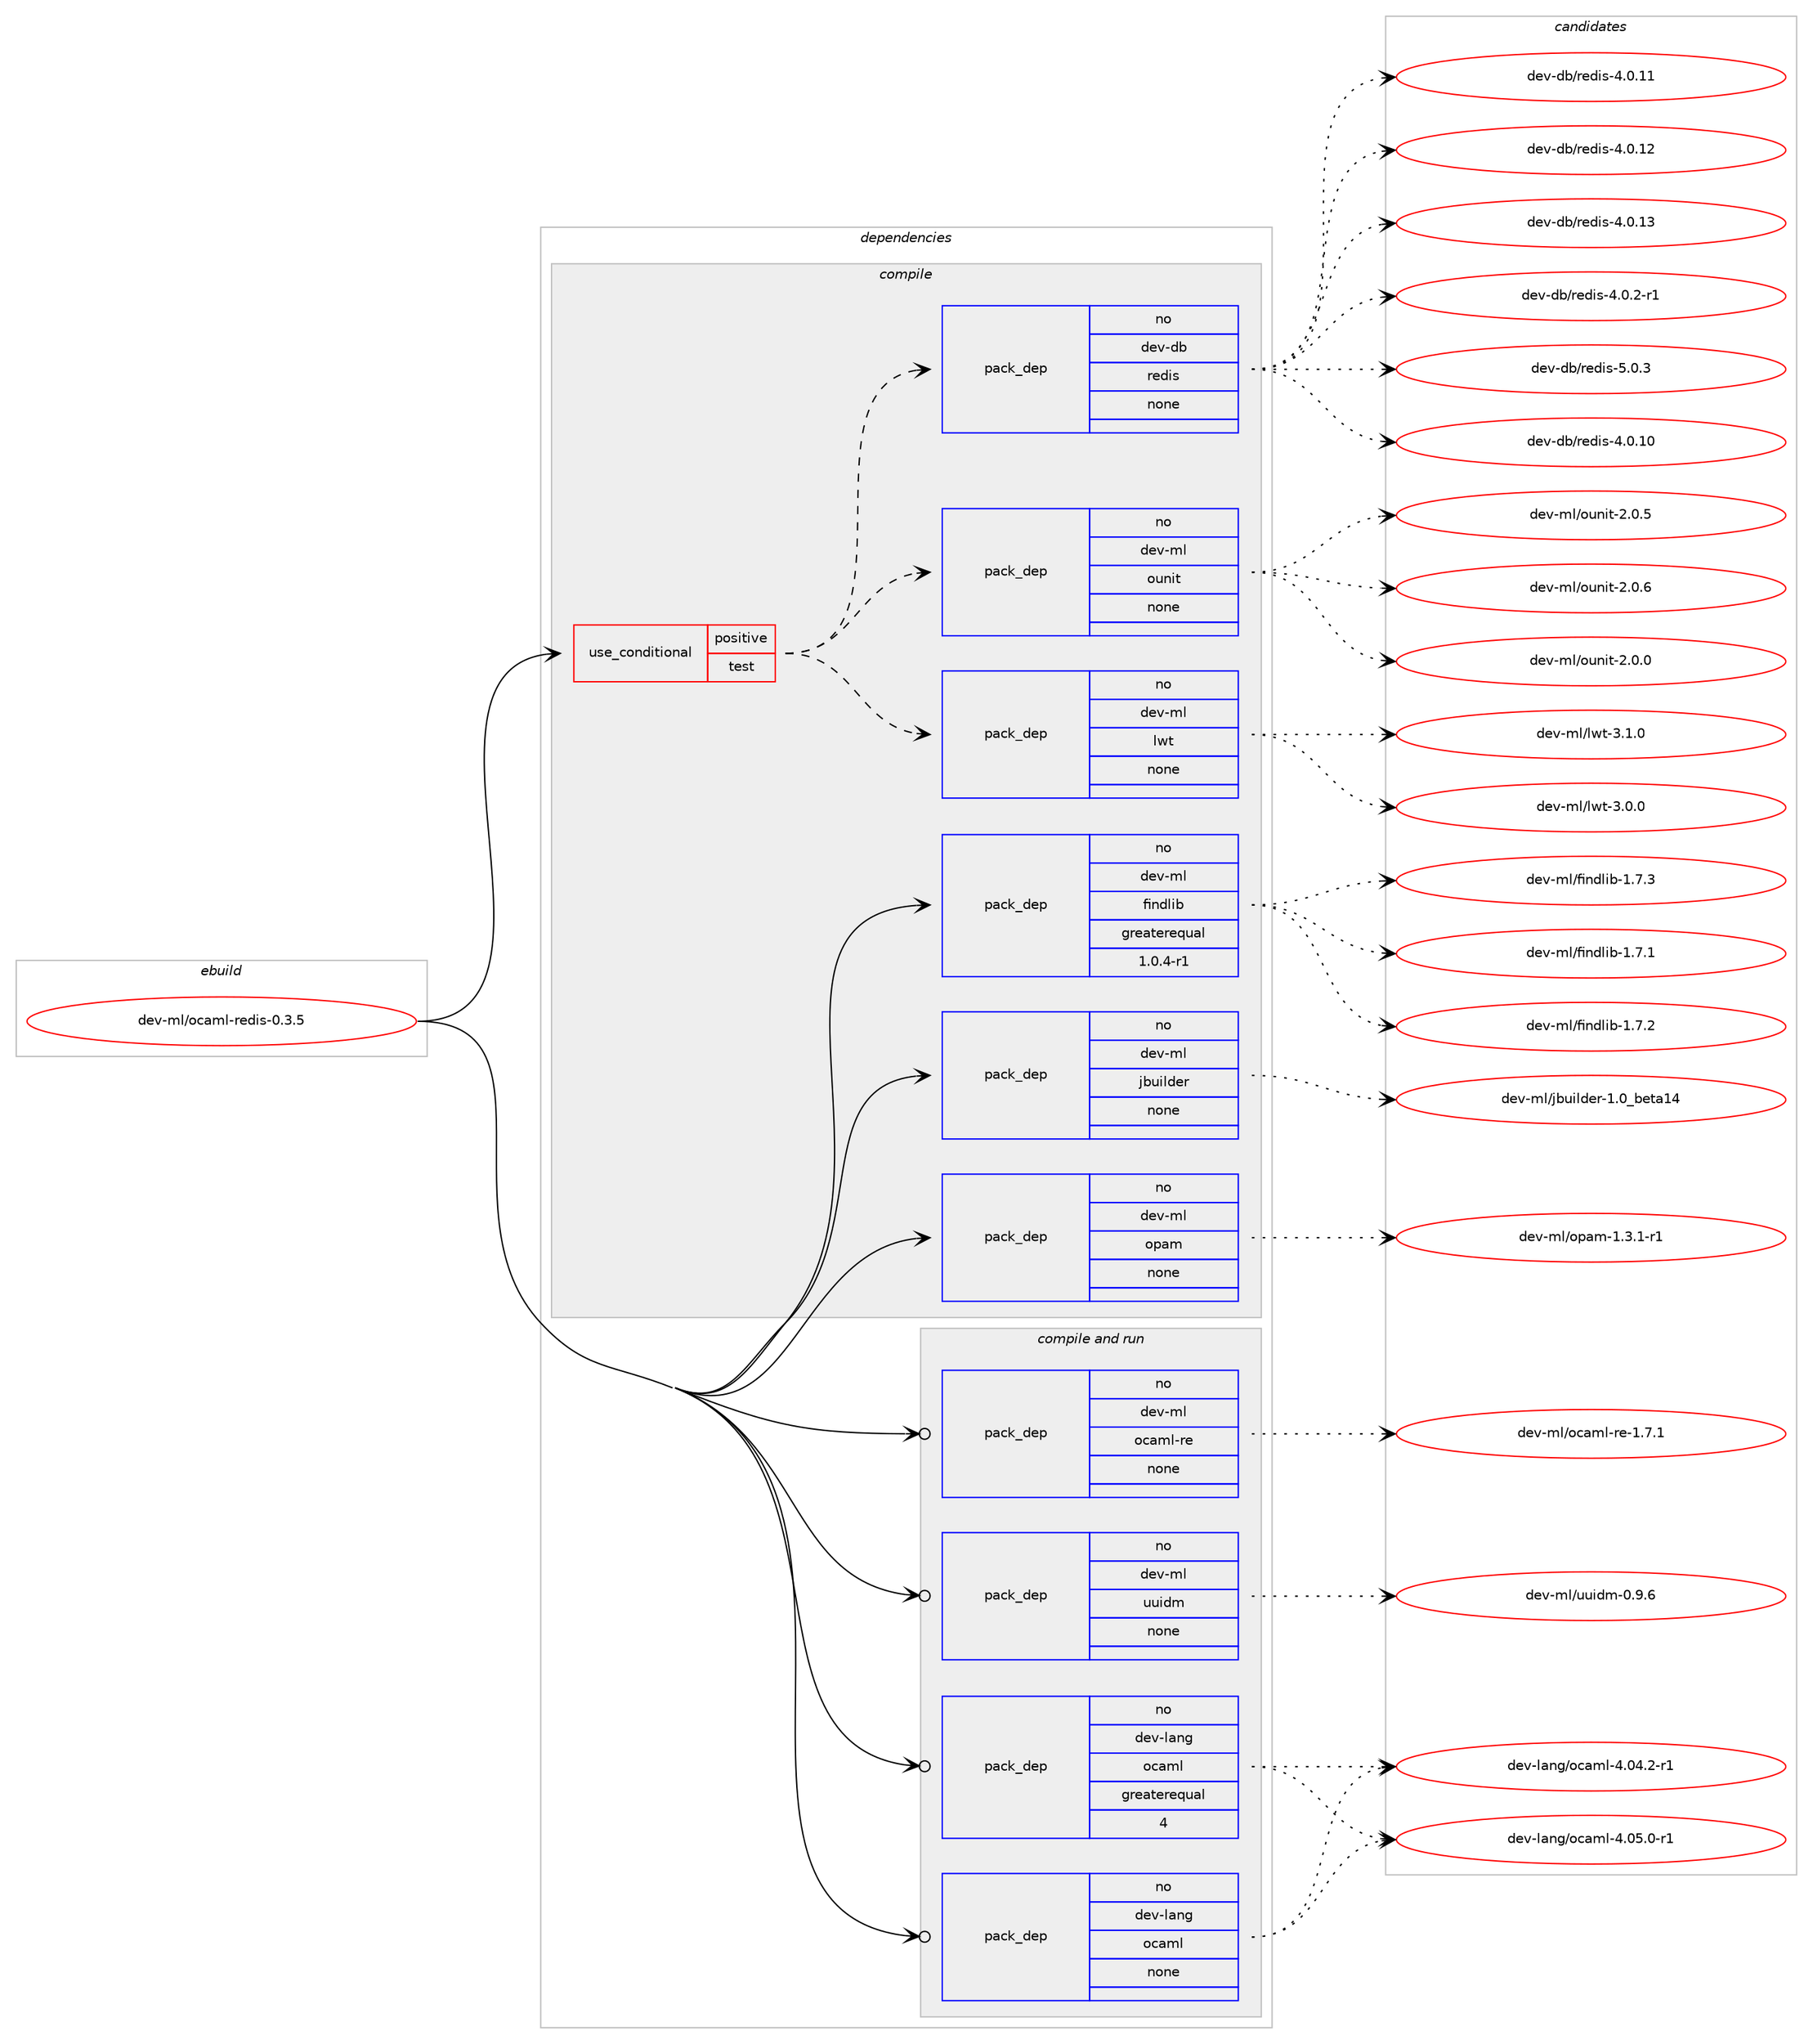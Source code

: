 digraph prolog {

# *************
# Graph options
# *************

newrank=true;
concentrate=true;
compound=true;
graph [rankdir=LR,fontname=Helvetica,fontsize=10,ranksep=1.5];#, ranksep=2.5, nodesep=0.2];
edge  [arrowhead=vee];
node  [fontname=Helvetica,fontsize=10];

# **********
# The ebuild
# **********

subgraph cluster_leftcol {
color=gray;
rank=same;
label=<<i>ebuild</i>>;
id [label="dev-ml/ocaml-redis-0.3.5", color=red, width=4, href="../dev-ml/ocaml-redis-0.3.5.svg"];
}

# ****************
# The dependencies
# ****************

subgraph cluster_midcol {
color=gray;
label=<<i>dependencies</i>>;
subgraph cluster_compile {
fillcolor="#eeeeee";
style=filled;
label=<<i>compile</i>>;
subgraph cond367578 {
dependency1375494 [label=<<TABLE BORDER="0" CELLBORDER="1" CELLSPACING="0" CELLPADDING="4"><TR><TD ROWSPAN="3" CELLPADDING="10">use_conditional</TD></TR><TR><TD>positive</TD></TR><TR><TD>test</TD></TR></TABLE>>, shape=none, color=red];
subgraph pack984877 {
dependency1375495 [label=<<TABLE BORDER="0" CELLBORDER="1" CELLSPACING="0" CELLPADDING="4" WIDTH="220"><TR><TD ROWSPAN="6" CELLPADDING="30">pack_dep</TD></TR><TR><TD WIDTH="110">no</TD></TR><TR><TD>dev-ml</TD></TR><TR><TD>ounit</TD></TR><TR><TD>none</TD></TR><TR><TD></TD></TR></TABLE>>, shape=none, color=blue];
}
dependency1375494:e -> dependency1375495:w [weight=20,style="dashed",arrowhead="vee"];
subgraph pack984878 {
dependency1375496 [label=<<TABLE BORDER="0" CELLBORDER="1" CELLSPACING="0" CELLPADDING="4" WIDTH="220"><TR><TD ROWSPAN="6" CELLPADDING="30">pack_dep</TD></TR><TR><TD WIDTH="110">no</TD></TR><TR><TD>dev-db</TD></TR><TR><TD>redis</TD></TR><TR><TD>none</TD></TR><TR><TD></TD></TR></TABLE>>, shape=none, color=blue];
}
dependency1375494:e -> dependency1375496:w [weight=20,style="dashed",arrowhead="vee"];
subgraph pack984879 {
dependency1375497 [label=<<TABLE BORDER="0" CELLBORDER="1" CELLSPACING="0" CELLPADDING="4" WIDTH="220"><TR><TD ROWSPAN="6" CELLPADDING="30">pack_dep</TD></TR><TR><TD WIDTH="110">no</TD></TR><TR><TD>dev-ml</TD></TR><TR><TD>lwt</TD></TR><TR><TD>none</TD></TR><TR><TD></TD></TR></TABLE>>, shape=none, color=blue];
}
dependency1375494:e -> dependency1375497:w [weight=20,style="dashed",arrowhead="vee"];
}
id:e -> dependency1375494:w [weight=20,style="solid",arrowhead="vee"];
subgraph pack984880 {
dependency1375498 [label=<<TABLE BORDER="0" CELLBORDER="1" CELLSPACING="0" CELLPADDING="4" WIDTH="220"><TR><TD ROWSPAN="6" CELLPADDING="30">pack_dep</TD></TR><TR><TD WIDTH="110">no</TD></TR><TR><TD>dev-ml</TD></TR><TR><TD>findlib</TD></TR><TR><TD>greaterequal</TD></TR><TR><TD>1.0.4-r1</TD></TR></TABLE>>, shape=none, color=blue];
}
id:e -> dependency1375498:w [weight=20,style="solid",arrowhead="vee"];
subgraph pack984881 {
dependency1375499 [label=<<TABLE BORDER="0" CELLBORDER="1" CELLSPACING="0" CELLPADDING="4" WIDTH="220"><TR><TD ROWSPAN="6" CELLPADDING="30">pack_dep</TD></TR><TR><TD WIDTH="110">no</TD></TR><TR><TD>dev-ml</TD></TR><TR><TD>jbuilder</TD></TR><TR><TD>none</TD></TR><TR><TD></TD></TR></TABLE>>, shape=none, color=blue];
}
id:e -> dependency1375499:w [weight=20,style="solid",arrowhead="vee"];
subgraph pack984882 {
dependency1375500 [label=<<TABLE BORDER="0" CELLBORDER="1" CELLSPACING="0" CELLPADDING="4" WIDTH="220"><TR><TD ROWSPAN="6" CELLPADDING="30">pack_dep</TD></TR><TR><TD WIDTH="110">no</TD></TR><TR><TD>dev-ml</TD></TR><TR><TD>opam</TD></TR><TR><TD>none</TD></TR><TR><TD></TD></TR></TABLE>>, shape=none, color=blue];
}
id:e -> dependency1375500:w [weight=20,style="solid",arrowhead="vee"];
}
subgraph cluster_compileandrun {
fillcolor="#eeeeee";
style=filled;
label=<<i>compile and run</i>>;
subgraph pack984883 {
dependency1375501 [label=<<TABLE BORDER="0" CELLBORDER="1" CELLSPACING="0" CELLPADDING="4" WIDTH="220"><TR><TD ROWSPAN="6" CELLPADDING="30">pack_dep</TD></TR><TR><TD WIDTH="110">no</TD></TR><TR><TD>dev-lang</TD></TR><TR><TD>ocaml</TD></TR><TR><TD>greaterequal</TD></TR><TR><TD>4</TD></TR></TABLE>>, shape=none, color=blue];
}
id:e -> dependency1375501:w [weight=20,style="solid",arrowhead="odotvee"];
subgraph pack984884 {
dependency1375502 [label=<<TABLE BORDER="0" CELLBORDER="1" CELLSPACING="0" CELLPADDING="4" WIDTH="220"><TR><TD ROWSPAN="6" CELLPADDING="30">pack_dep</TD></TR><TR><TD WIDTH="110">no</TD></TR><TR><TD>dev-lang</TD></TR><TR><TD>ocaml</TD></TR><TR><TD>none</TD></TR><TR><TD></TD></TR></TABLE>>, shape=none, color=blue];
}
id:e -> dependency1375502:w [weight=20,style="solid",arrowhead="odotvee"];
subgraph pack984885 {
dependency1375503 [label=<<TABLE BORDER="0" CELLBORDER="1" CELLSPACING="0" CELLPADDING="4" WIDTH="220"><TR><TD ROWSPAN="6" CELLPADDING="30">pack_dep</TD></TR><TR><TD WIDTH="110">no</TD></TR><TR><TD>dev-ml</TD></TR><TR><TD>ocaml-re</TD></TR><TR><TD>none</TD></TR><TR><TD></TD></TR></TABLE>>, shape=none, color=blue];
}
id:e -> dependency1375503:w [weight=20,style="solid",arrowhead="odotvee"];
subgraph pack984886 {
dependency1375504 [label=<<TABLE BORDER="0" CELLBORDER="1" CELLSPACING="0" CELLPADDING="4" WIDTH="220"><TR><TD ROWSPAN="6" CELLPADDING="30">pack_dep</TD></TR><TR><TD WIDTH="110">no</TD></TR><TR><TD>dev-ml</TD></TR><TR><TD>uuidm</TD></TR><TR><TD>none</TD></TR><TR><TD></TD></TR></TABLE>>, shape=none, color=blue];
}
id:e -> dependency1375504:w [weight=20,style="solid",arrowhead="odotvee"];
}
subgraph cluster_run {
fillcolor="#eeeeee";
style=filled;
label=<<i>run</i>>;
}
}

# **************
# The candidates
# **************

subgraph cluster_choices {
rank=same;
color=gray;
label=<<i>candidates</i>>;

subgraph choice984877 {
color=black;
nodesep=1;
choice1001011184510910847111117110105116455046484648 [label="dev-ml/ounit-2.0.0", color=red, width=4,href="../dev-ml/ounit-2.0.0.svg"];
choice1001011184510910847111117110105116455046484653 [label="dev-ml/ounit-2.0.5", color=red, width=4,href="../dev-ml/ounit-2.0.5.svg"];
choice1001011184510910847111117110105116455046484654 [label="dev-ml/ounit-2.0.6", color=red, width=4,href="../dev-ml/ounit-2.0.6.svg"];
dependency1375495:e -> choice1001011184510910847111117110105116455046484648:w [style=dotted,weight="100"];
dependency1375495:e -> choice1001011184510910847111117110105116455046484653:w [style=dotted,weight="100"];
dependency1375495:e -> choice1001011184510910847111117110105116455046484654:w [style=dotted,weight="100"];
}
subgraph choice984878 {
color=black;
nodesep=1;
choice10010111845100984711410110010511545524648464948 [label="dev-db/redis-4.0.10", color=red, width=4,href="../dev-db/redis-4.0.10.svg"];
choice10010111845100984711410110010511545524648464949 [label="dev-db/redis-4.0.11", color=red, width=4,href="../dev-db/redis-4.0.11.svg"];
choice10010111845100984711410110010511545524648464950 [label="dev-db/redis-4.0.12", color=red, width=4,href="../dev-db/redis-4.0.12.svg"];
choice10010111845100984711410110010511545524648464951 [label="dev-db/redis-4.0.13", color=red, width=4,href="../dev-db/redis-4.0.13.svg"];
choice1001011184510098471141011001051154552464846504511449 [label="dev-db/redis-4.0.2-r1", color=red, width=4,href="../dev-db/redis-4.0.2-r1.svg"];
choice100101118451009847114101100105115455346484651 [label="dev-db/redis-5.0.3", color=red, width=4,href="../dev-db/redis-5.0.3.svg"];
dependency1375496:e -> choice10010111845100984711410110010511545524648464948:w [style=dotted,weight="100"];
dependency1375496:e -> choice10010111845100984711410110010511545524648464949:w [style=dotted,weight="100"];
dependency1375496:e -> choice10010111845100984711410110010511545524648464950:w [style=dotted,weight="100"];
dependency1375496:e -> choice10010111845100984711410110010511545524648464951:w [style=dotted,weight="100"];
dependency1375496:e -> choice1001011184510098471141011001051154552464846504511449:w [style=dotted,weight="100"];
dependency1375496:e -> choice100101118451009847114101100105115455346484651:w [style=dotted,weight="100"];
}
subgraph choice984879 {
color=black;
nodesep=1;
choice1001011184510910847108119116455146484648 [label="dev-ml/lwt-3.0.0", color=red, width=4,href="../dev-ml/lwt-3.0.0.svg"];
choice1001011184510910847108119116455146494648 [label="dev-ml/lwt-3.1.0", color=red, width=4,href="../dev-ml/lwt-3.1.0.svg"];
dependency1375497:e -> choice1001011184510910847108119116455146484648:w [style=dotted,weight="100"];
dependency1375497:e -> choice1001011184510910847108119116455146494648:w [style=dotted,weight="100"];
}
subgraph choice984880 {
color=black;
nodesep=1;
choice100101118451091084710210511010010810598454946554649 [label="dev-ml/findlib-1.7.1", color=red, width=4,href="../dev-ml/findlib-1.7.1.svg"];
choice100101118451091084710210511010010810598454946554650 [label="dev-ml/findlib-1.7.2", color=red, width=4,href="../dev-ml/findlib-1.7.2.svg"];
choice100101118451091084710210511010010810598454946554651 [label="dev-ml/findlib-1.7.3", color=red, width=4,href="../dev-ml/findlib-1.7.3.svg"];
dependency1375498:e -> choice100101118451091084710210511010010810598454946554649:w [style=dotted,weight="100"];
dependency1375498:e -> choice100101118451091084710210511010010810598454946554650:w [style=dotted,weight="100"];
dependency1375498:e -> choice100101118451091084710210511010010810598454946554651:w [style=dotted,weight="100"];
}
subgraph choice984881 {
color=black;
nodesep=1;
choice100101118451091084710698117105108100101114454946489598101116974952 [label="dev-ml/jbuilder-1.0_beta14", color=red, width=4,href="../dev-ml/jbuilder-1.0_beta14.svg"];
dependency1375499:e -> choice100101118451091084710698117105108100101114454946489598101116974952:w [style=dotted,weight="100"];
}
subgraph choice984882 {
color=black;
nodesep=1;
choice1001011184510910847111112971094549465146494511449 [label="dev-ml/opam-1.3.1-r1", color=red, width=4,href="../dev-ml/opam-1.3.1-r1.svg"];
dependency1375500:e -> choice1001011184510910847111112971094549465146494511449:w [style=dotted,weight="100"];
}
subgraph choice984883 {
color=black;
nodesep=1;
choice1001011184510897110103471119997109108455246485246504511449 [label="dev-lang/ocaml-4.04.2-r1", color=red, width=4,href="../dev-lang/ocaml-4.04.2-r1.svg"];
choice1001011184510897110103471119997109108455246485346484511449 [label="dev-lang/ocaml-4.05.0-r1", color=red, width=4,href="../dev-lang/ocaml-4.05.0-r1.svg"];
dependency1375501:e -> choice1001011184510897110103471119997109108455246485246504511449:w [style=dotted,weight="100"];
dependency1375501:e -> choice1001011184510897110103471119997109108455246485346484511449:w [style=dotted,weight="100"];
}
subgraph choice984884 {
color=black;
nodesep=1;
choice1001011184510897110103471119997109108455246485246504511449 [label="dev-lang/ocaml-4.04.2-r1", color=red, width=4,href="../dev-lang/ocaml-4.04.2-r1.svg"];
choice1001011184510897110103471119997109108455246485346484511449 [label="dev-lang/ocaml-4.05.0-r1", color=red, width=4,href="../dev-lang/ocaml-4.05.0-r1.svg"];
dependency1375502:e -> choice1001011184510897110103471119997109108455246485246504511449:w [style=dotted,weight="100"];
dependency1375502:e -> choice1001011184510897110103471119997109108455246485346484511449:w [style=dotted,weight="100"];
}
subgraph choice984885 {
color=black;
nodesep=1;
choice1001011184510910847111999710910845114101454946554649 [label="dev-ml/ocaml-re-1.7.1", color=red, width=4,href="../dev-ml/ocaml-re-1.7.1.svg"];
dependency1375503:e -> choice1001011184510910847111999710910845114101454946554649:w [style=dotted,weight="100"];
}
subgraph choice984886 {
color=black;
nodesep=1;
choice1001011184510910847117117105100109454846574654 [label="dev-ml/uuidm-0.9.6", color=red, width=4,href="../dev-ml/uuidm-0.9.6.svg"];
dependency1375504:e -> choice1001011184510910847117117105100109454846574654:w [style=dotted,weight="100"];
}
}

}
